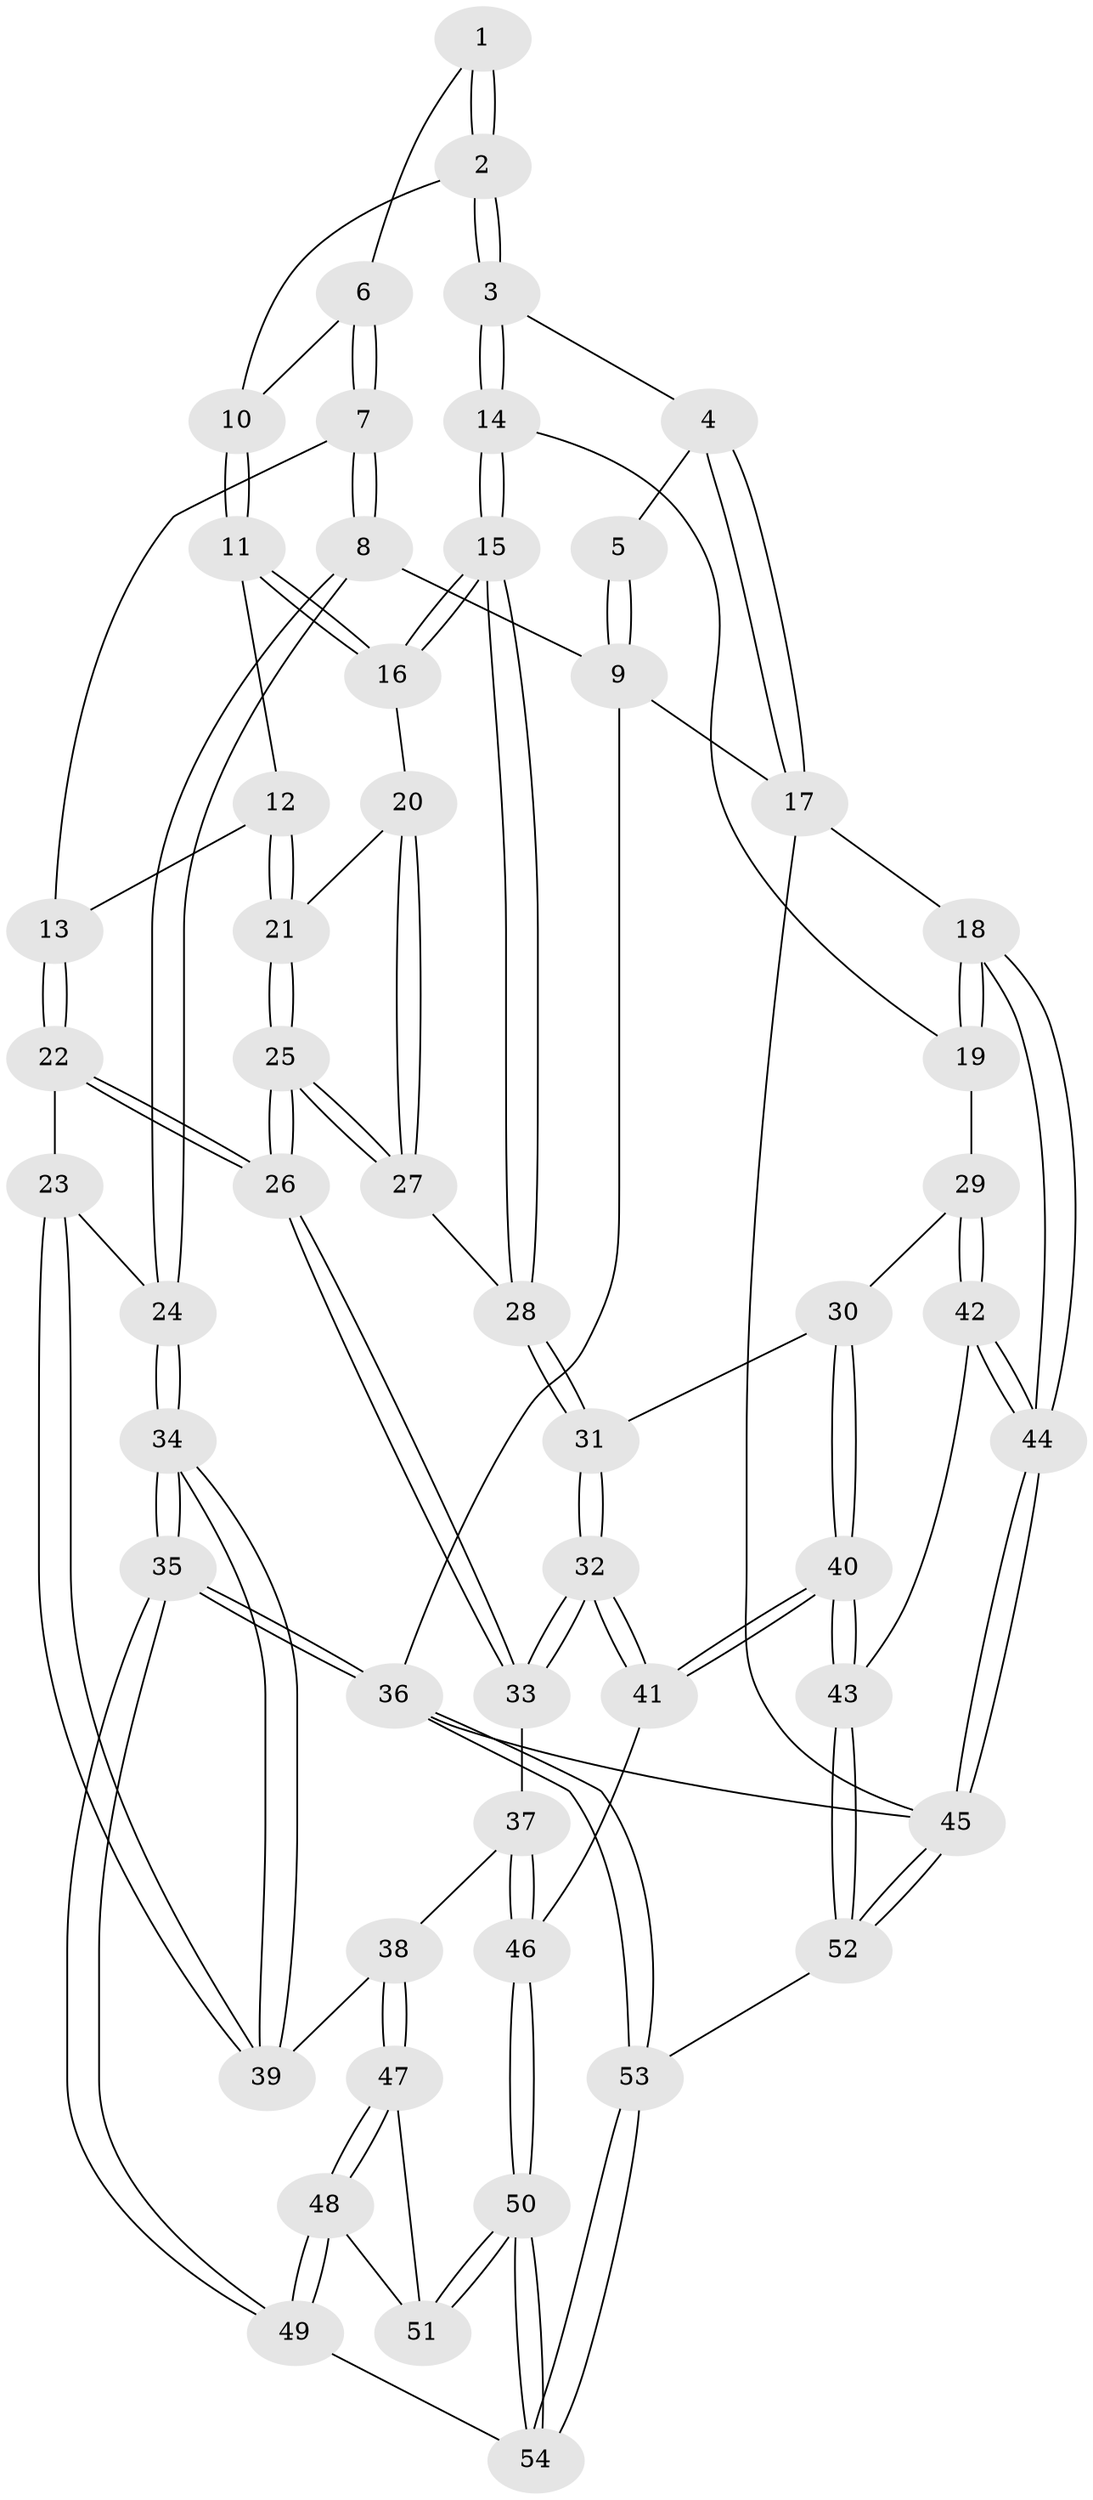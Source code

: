 // Generated by graph-tools (version 1.1) at 2025/11/02/27/25 16:11:58]
// undirected, 54 vertices, 132 edges
graph export_dot {
graph [start="1"]
  node [color=gray90,style=filled];
  1 [pos="+0.364358994265404+0.038595614538952834"];
  2 [pos="+0.6139028555646447+0.02246901493476649"];
  3 [pos="+0.8132557257189936+0"];
  4 [pos="+0.8535355934206523+0"];
  5 [pos="+0.30435361258816657+0"];
  6 [pos="+0.35663398901907417+0.09325614364692825"];
  7 [pos="+0.2549414498001803+0.17876429295503515"];
  8 [pos="+0+0"];
  9 [pos="+0+0"];
  10 [pos="+0.5045397485024452+0.13881132401754218"];
  11 [pos="+0.49129195517679547+0.19773830600804118"];
  12 [pos="+0.4024068865445451+0.25019023616363617"];
  13 [pos="+0.2779189648241697+0.21463821404138503"];
  14 [pos="+0.7873161036449039+0.17486557415470236"];
  15 [pos="+0.598461146330464+0.3241846752586836"];
  16 [pos="+0.5755020250875756+0.3056128495180916"];
  17 [pos="+1+0"];
  18 [pos="+1+0.39132989171559834"];
  19 [pos="+0.8329417513441858+0.2749540842864505"];
  20 [pos="+0.4262711270685174+0.323403835755219"];
  21 [pos="+0.41832366490762884+0.3224614955033166"];
  22 [pos="+0.2578479473884903+0.40646408074997314"];
  23 [pos="+0.03195070524307449+0.3964498388894383"];
  24 [pos="+0+0.26678272946655884"];
  25 [pos="+0.3777632656025317+0.4344193597101821"];
  26 [pos="+0.33539020415613024+0.4844838340365768"];
  27 [pos="+0.5324305696235301+0.3841924955896121"];
  28 [pos="+0.5936089855335298+0.37725134886514344"];
  29 [pos="+0.8004842001940133+0.47190756000559586"];
  30 [pos="+0.7763131265667493+0.4728593343783657"];
  31 [pos="+0.6134255081990693+0.4320916274974599"];
  32 [pos="+0.5058865114704305+0.6140686159837521"];
  33 [pos="+0.3448726263264891+0.5326649551657586"];
  34 [pos="+0+0.8547644320074361"];
  35 [pos="+0+0.8831113800757783"];
  36 [pos="+0+1"];
  37 [pos="+0.24412027601680517+0.6234599780315905"];
  38 [pos="+0.21245397689544218+0.6316293832836078"];
  39 [pos="+0.138299943092836+0.6121694045542134"];
  40 [pos="+0.5698311280880949+0.7013255018371561"];
  41 [pos="+0.5246527004072705+0.6488415598435998"];
  42 [pos="+1+0.7090092649466007"];
  43 [pos="+0.620342482792185+0.7908813497307937"];
  44 [pos="+1+0.7255934602034154"];
  45 [pos="+1+1"];
  46 [pos="+0.3182017393962758+0.7760122559714732"];
  47 [pos="+0.18134612002213354+0.7307823372557972"];
  48 [pos="+0.009332573793466047+0.8469761574568853"];
  49 [pos="+0+0.866431995974706"];
  50 [pos="+0.31143784416006765+0.913724484547609"];
  51 [pos="+0.23789557168028264+0.8725119196221999"];
  52 [pos="+0.4898695396212625+1"];
  53 [pos="+0.43865204428421856+1"];
  54 [pos="+0.38528486170427945+1"];
  1 -- 2;
  1 -- 2;
  1 -- 6;
  2 -- 3;
  2 -- 3;
  2 -- 10;
  3 -- 4;
  3 -- 14;
  3 -- 14;
  4 -- 5;
  4 -- 17;
  4 -- 17;
  5 -- 9;
  5 -- 9;
  6 -- 7;
  6 -- 7;
  6 -- 10;
  7 -- 8;
  7 -- 8;
  7 -- 13;
  8 -- 9;
  8 -- 24;
  8 -- 24;
  9 -- 17;
  9 -- 36;
  10 -- 11;
  10 -- 11;
  11 -- 12;
  11 -- 16;
  11 -- 16;
  12 -- 13;
  12 -- 21;
  12 -- 21;
  13 -- 22;
  13 -- 22;
  14 -- 15;
  14 -- 15;
  14 -- 19;
  15 -- 16;
  15 -- 16;
  15 -- 28;
  15 -- 28;
  16 -- 20;
  17 -- 18;
  17 -- 45;
  18 -- 19;
  18 -- 19;
  18 -- 44;
  18 -- 44;
  19 -- 29;
  20 -- 21;
  20 -- 27;
  20 -- 27;
  21 -- 25;
  21 -- 25;
  22 -- 23;
  22 -- 26;
  22 -- 26;
  23 -- 24;
  23 -- 39;
  23 -- 39;
  24 -- 34;
  24 -- 34;
  25 -- 26;
  25 -- 26;
  25 -- 27;
  25 -- 27;
  26 -- 33;
  26 -- 33;
  27 -- 28;
  28 -- 31;
  28 -- 31;
  29 -- 30;
  29 -- 42;
  29 -- 42;
  30 -- 31;
  30 -- 40;
  30 -- 40;
  31 -- 32;
  31 -- 32;
  32 -- 33;
  32 -- 33;
  32 -- 41;
  32 -- 41;
  33 -- 37;
  34 -- 35;
  34 -- 35;
  34 -- 39;
  34 -- 39;
  35 -- 36;
  35 -- 36;
  35 -- 49;
  35 -- 49;
  36 -- 53;
  36 -- 53;
  36 -- 45;
  37 -- 38;
  37 -- 46;
  37 -- 46;
  38 -- 39;
  38 -- 47;
  38 -- 47;
  40 -- 41;
  40 -- 41;
  40 -- 43;
  40 -- 43;
  41 -- 46;
  42 -- 43;
  42 -- 44;
  42 -- 44;
  43 -- 52;
  43 -- 52;
  44 -- 45;
  44 -- 45;
  45 -- 52;
  45 -- 52;
  46 -- 50;
  46 -- 50;
  47 -- 48;
  47 -- 48;
  47 -- 51;
  48 -- 49;
  48 -- 49;
  48 -- 51;
  49 -- 54;
  50 -- 51;
  50 -- 51;
  50 -- 54;
  50 -- 54;
  52 -- 53;
  53 -- 54;
  53 -- 54;
}
